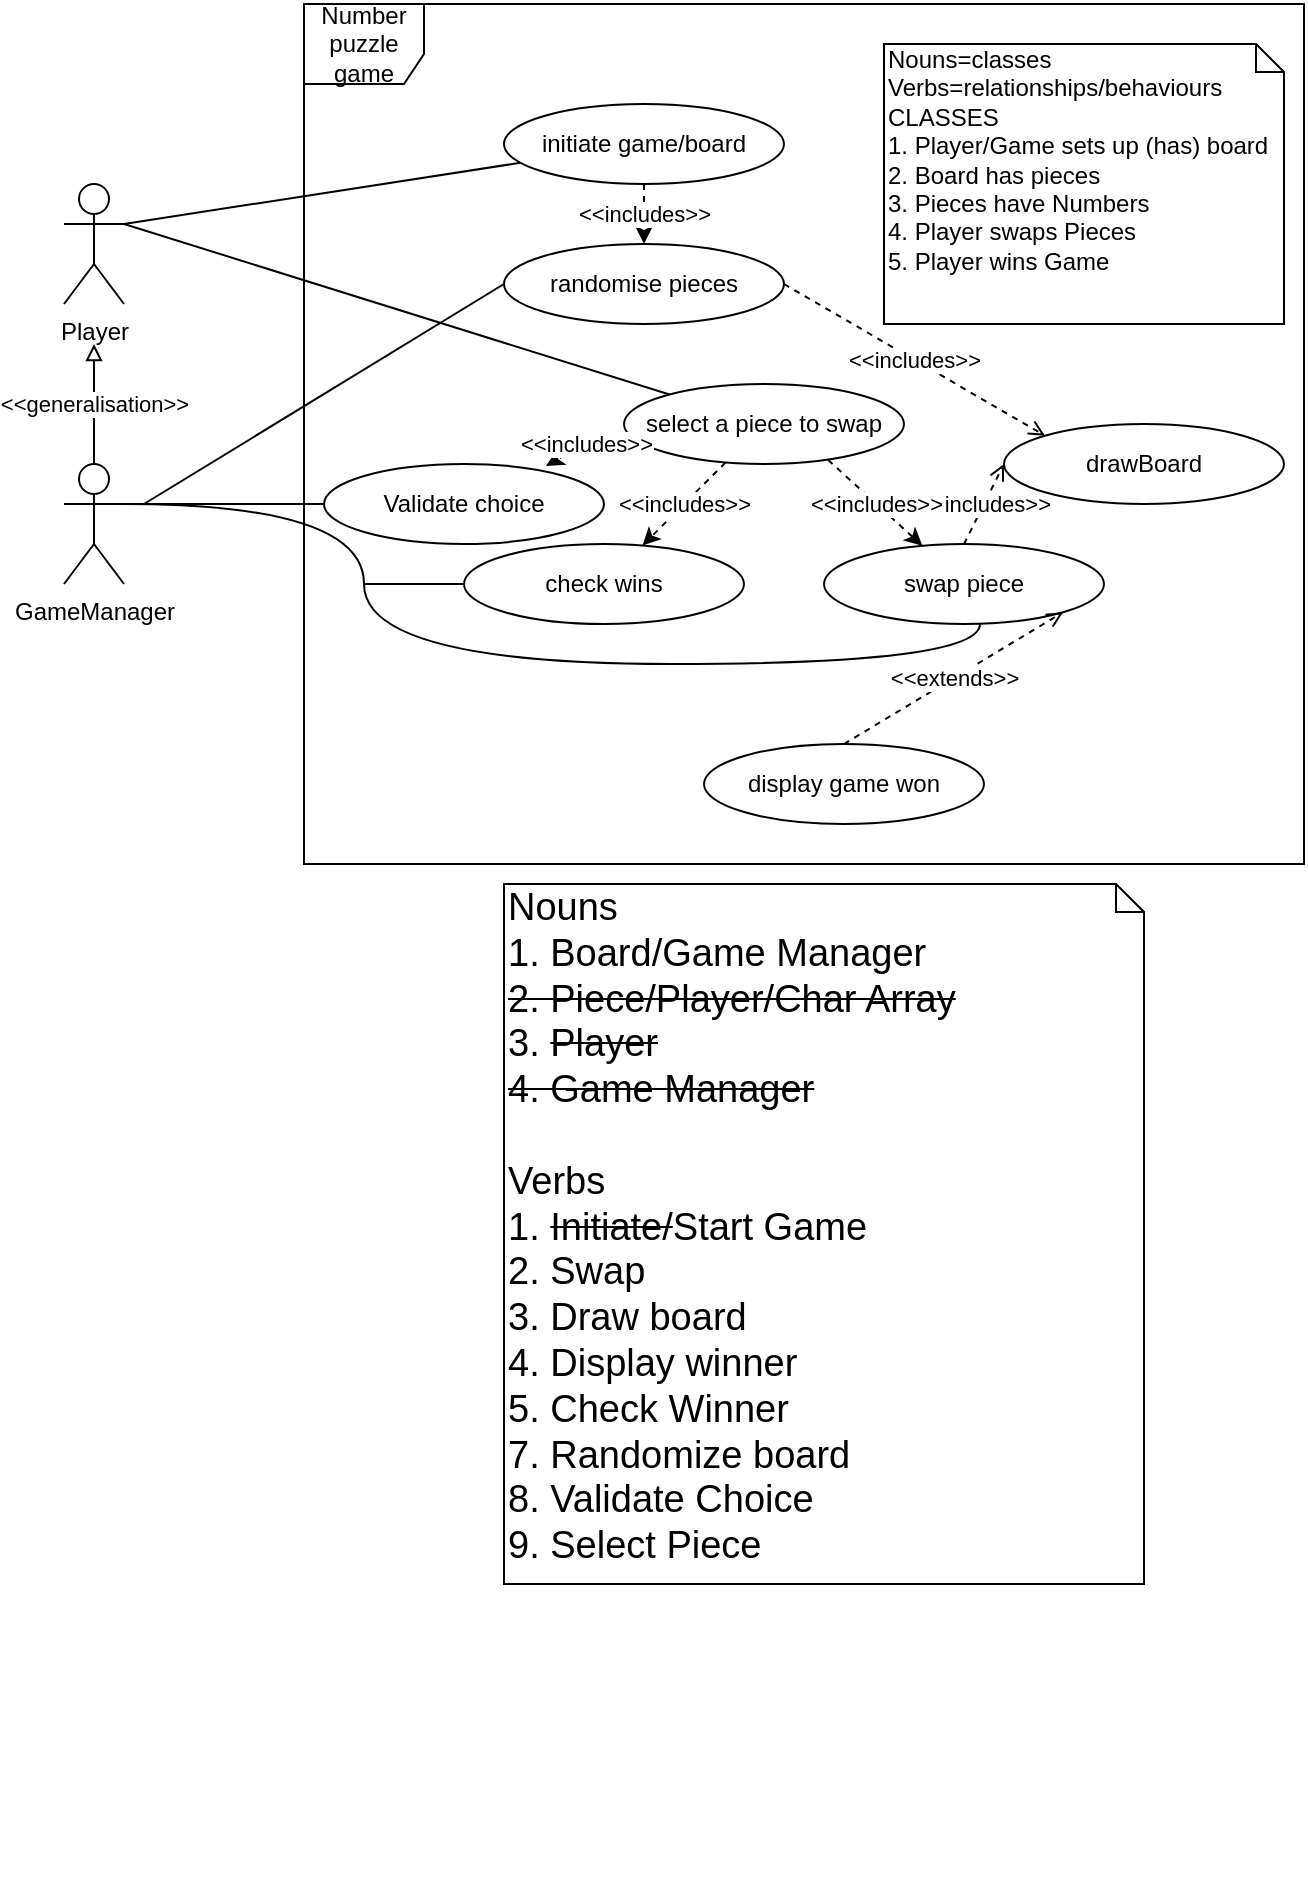 <mxfile version="13.3.5" type="device"><diagram id="IdNBwmiJnigs1RtNa83q" name="Page-1"><mxGraphModel dx="1086" dy="806" grid="1" gridSize="10" guides="1" tooltips="1" connect="1" arrows="1" fold="1" page="1" pageScale="1" pageWidth="827" pageHeight="1169" math="0" shadow="0"><root><mxCell id="0"/><mxCell id="1" parent="0"/><mxCell id="96fTeaMQMIRgcg0pagzj-1" value="Number puzzle game" style="shape=umlFrame;whiteSpace=wrap;html=1;width=60;height=40;" parent="1" vertex="1"><mxGeometry x="160" y="80" width="500" height="430" as="geometry"/></mxCell><mxCell id="96fTeaMQMIRgcg0pagzj-2" value="initiate game/board" style="ellipse;whiteSpace=wrap;html=1;" parent="1" vertex="1"><mxGeometry x="260" y="130" width="140" height="40" as="geometry"/></mxCell><mxCell id="96fTeaMQMIRgcg0pagzj-4" style="rounded=0;orthogonalLoop=1;jettySize=auto;html=1;exitX=1;exitY=0.333;exitDx=0;exitDy=0;exitPerimeter=0;endArrow=none;endFill=0;" parent="1" source="96fTeaMQMIRgcg0pagzj-3" target="96fTeaMQMIRgcg0pagzj-2" edge="1"><mxGeometry relative="1" as="geometry"/></mxCell><mxCell id="96fTeaMQMIRgcg0pagzj-13" style="edgeStyle=none;rounded=0;orthogonalLoop=1;jettySize=auto;html=1;exitX=1;exitY=0.333;exitDx=0;exitDy=0;exitPerimeter=0;endArrow=none;endFill=0;" parent="1" source="96fTeaMQMIRgcg0pagzj-3" target="96fTeaMQMIRgcg0pagzj-8" edge="1"><mxGeometry relative="1" as="geometry"/></mxCell><mxCell id="96fTeaMQMIRgcg0pagzj-3" value="Player" style="shape=umlActor;verticalLabelPosition=bottom;verticalAlign=top;html=1;" parent="1" vertex="1"><mxGeometry x="40" y="170" width="30" height="60" as="geometry"/></mxCell><mxCell id="96fTeaMQMIRgcg0pagzj-7" value="&amp;lt;&amp;lt;includes&amp;gt;&amp;gt;" style="edgeStyle=none;rounded=0;orthogonalLoop=1;jettySize=auto;html=1;endArrow=classic;endFill=1;dashed=1;entryX=0.5;entryY=0;entryDx=0;entryDy=0;" parent="1" source="96fTeaMQMIRgcg0pagzj-2" target="96fTeaMQMIRgcg0pagzj-6" edge="1"><mxGeometry relative="1" as="geometry"/></mxCell><mxCell id="X8iBVG8RjYTyhz7NYK7e-8" style="edgeStyle=none;rounded=0;orthogonalLoop=1;jettySize=auto;html=1;exitX=0;exitY=0.5;exitDx=0;exitDy=0;endArrow=none;endFill=0;" parent="1" source="96fTeaMQMIRgcg0pagzj-6" edge="1"><mxGeometry relative="1" as="geometry"><mxPoint x="80" y="330" as="targetPoint"/></mxGeometry></mxCell><mxCell id="JUWbi-Kb_jBR-JnxlkdH-4" value="&amp;lt;&amp;lt;includes&amp;gt;&amp;gt;" style="edgeStyle=none;rounded=0;orthogonalLoop=1;jettySize=auto;html=1;exitX=1;exitY=0.5;exitDx=0;exitDy=0;entryX=0;entryY=0;entryDx=0;entryDy=0;dashed=1;endArrow=open;endFill=0;" parent="1" source="96fTeaMQMIRgcg0pagzj-6" target="JUWbi-Kb_jBR-JnxlkdH-3" edge="1"><mxGeometry relative="1" as="geometry"/></mxCell><mxCell id="96fTeaMQMIRgcg0pagzj-6" value="randomise pieces" style="ellipse;whiteSpace=wrap;html=1;" parent="1" vertex="1"><mxGeometry x="260" y="200" width="140" height="40" as="geometry"/></mxCell><mxCell id="96fTeaMQMIRgcg0pagzj-10" value="&amp;lt;&amp;lt;includes&amp;gt;&amp;gt;" style="edgeStyle=none;rounded=0;orthogonalLoop=1;jettySize=auto;html=1;dashed=1;endArrow=classic;endFill=1;" parent="1" source="96fTeaMQMIRgcg0pagzj-8" target="96fTeaMQMIRgcg0pagzj-9" edge="1"><mxGeometry relative="1" as="geometry"/></mxCell><mxCell id="JUWbi-Kb_jBR-JnxlkdH-5" value="&amp;lt;&amp;lt;includes&amp;gt;&amp;gt;" style="edgeStyle=none;rounded=0;orthogonalLoop=1;jettySize=auto;html=1;exitX=0.66;exitY=0.628;exitDx=0;exitDy=0;entryX=0;entryY=0.5;entryDx=0;entryDy=0;dashed=1;endArrow=open;endFill=0;exitPerimeter=0;" parent="1" source="96fTeaMQMIRgcg0pagzj-1" target="JUWbi-Kb_jBR-JnxlkdH-3" edge="1"><mxGeometry relative="1" as="geometry"/></mxCell><mxCell id="96fTeaMQMIRgcg0pagzj-8" value="select a piece to swap" style="ellipse;whiteSpace=wrap;html=1;" parent="1" vertex="1"><mxGeometry x="320" y="270" width="140" height="40" as="geometry"/></mxCell><mxCell id="y4u9T7Xvd5T7TXuOSKKr-1" style="edgeStyle=orthogonalEdgeStyle;rounded=0;orthogonalLoop=1;jettySize=auto;html=1;exitX=0;exitY=0.5;exitDx=0;exitDy=0;endArrow=none;endFill=0;" parent="1" source="96fTeaMQMIRgcg0pagzj-9" edge="1"><mxGeometry relative="1" as="geometry"><mxPoint x="190" y="370" as="targetPoint"/></mxGeometry></mxCell><mxCell id="96fTeaMQMIRgcg0pagzj-9" value="check wins" style="ellipse;whiteSpace=wrap;html=1;" parent="1" vertex="1"><mxGeometry x="240" y="350" width="140" height="40" as="geometry"/></mxCell><mxCell id="96fTeaMQMIRgcg0pagzj-11" value="swap piece" style="ellipse;whiteSpace=wrap;html=1;" parent="1" vertex="1"><mxGeometry x="420" y="350" width="140" height="40" as="geometry"/></mxCell><mxCell id="96fTeaMQMIRgcg0pagzj-12" value="&amp;lt;&amp;lt;includes&amp;gt;&amp;gt;" style="edgeStyle=none;rounded=0;orthogonalLoop=1;jettySize=auto;html=1;dashed=1;endArrow=classic;endFill=1;exitX=0.729;exitY=0.95;exitDx=0;exitDy=0;exitPerimeter=0;" parent="1" source="96fTeaMQMIRgcg0pagzj-8" target="96fTeaMQMIRgcg0pagzj-11" edge="1"><mxGeometry relative="1" as="geometry"><mxPoint x="380.77" y="319.23" as="sourcePoint"/><mxPoint x="339.23" y="360.77" as="targetPoint"/></mxGeometry></mxCell><mxCell id="96fTeaMQMIRgcg0pagzj-14" value="Nouns=classes&lt;br&gt;Verbs=relationships/behaviours&lt;br&gt;CLASSES&lt;br&gt;1. Player/Game sets up (has) board&lt;br&gt;2. Board has pieces&lt;br&gt;3. Pieces have Numbers&lt;br&gt;4. Player swaps Pieces&lt;br&gt;5. Player wins Game" style="shape=note;whiteSpace=wrap;html=1;size=14;verticalAlign=top;align=left;spacingTop=-6;" parent="1" vertex="1"><mxGeometry x="450" y="100" width="200" height="140" as="geometry"/></mxCell><mxCell id="X8iBVG8RjYTyhz7NYK7e-2" value="&amp;lt;&amp;lt;generalisation&amp;gt;&amp;gt;" style="edgeStyle=orthogonalEdgeStyle;rounded=0;orthogonalLoop=1;jettySize=auto;html=1;exitX=0.5;exitY=0;exitDx=0;exitDy=0;exitPerimeter=0;endArrow=block;endFill=0;" parent="1" source="X8iBVG8RjYTyhz7NYK7e-1" edge="1"><mxGeometry relative="1" as="geometry"><mxPoint x="55" y="250" as="targetPoint"/></mxGeometry></mxCell><mxCell id="X8iBVG8RjYTyhz7NYK7e-4" style="edgeStyle=orthogonalEdgeStyle;curved=1;rounded=0;orthogonalLoop=1;jettySize=auto;html=1;exitX=1;exitY=0.333;exitDx=0;exitDy=0;exitPerimeter=0;entryX=0.557;entryY=1;entryDx=0;entryDy=0;entryPerimeter=0;endArrow=none;endFill=0;" parent="1" source="X8iBVG8RjYTyhz7NYK7e-1" target="96fTeaMQMIRgcg0pagzj-11" edge="1"><mxGeometry relative="1" as="geometry"><Array as="points"><mxPoint x="190" y="330"/><mxPoint x="190" y="410"/><mxPoint x="498" y="410"/></Array></mxGeometry></mxCell><mxCell id="X8iBVG8RjYTyhz7NYK7e-6" style="edgeStyle=none;rounded=0;orthogonalLoop=1;jettySize=auto;html=1;exitX=1;exitY=0.333;exitDx=0;exitDy=0;exitPerimeter=0;entryX=0;entryY=0.5;entryDx=0;entryDy=0;endArrow=none;endFill=0;" parent="1" source="X8iBVG8RjYTyhz7NYK7e-1" target="X8iBVG8RjYTyhz7NYK7e-5" edge="1"><mxGeometry relative="1" as="geometry"/></mxCell><mxCell id="X8iBVG8RjYTyhz7NYK7e-1" value="GameManager" style="shape=umlActor;verticalLabelPosition=bottom;verticalAlign=top;html=1;" parent="1" vertex="1"><mxGeometry x="40" y="310" width="30" height="60" as="geometry"/></mxCell><mxCell id="X8iBVG8RjYTyhz7NYK7e-5" value="Validate choice" style="ellipse;whiteSpace=wrap;html=1;" parent="1" vertex="1"><mxGeometry x="170" y="310" width="140" height="40" as="geometry"/></mxCell><mxCell id="X8iBVG8RjYTyhz7NYK7e-7" value="&amp;lt;&amp;lt;includes&amp;gt;&amp;gt;" style="edgeStyle=none;rounded=0;orthogonalLoop=1;jettySize=auto;html=1;dashed=1;endArrow=classic;endFill=1;entryX=0.793;entryY=0.025;entryDx=0;entryDy=0;entryPerimeter=0;" parent="1" source="96fTeaMQMIRgcg0pagzj-8" target="X8iBVG8RjYTyhz7NYK7e-5" edge="1"><mxGeometry relative="1" as="geometry"><mxPoint x="370.77" y="309.23" as="sourcePoint"/><mxPoint x="329.23" y="350.77" as="targetPoint"/><Array as="points"><mxPoint x="300" y="300"/></Array></mxGeometry></mxCell><mxCell id="JUWbi-Kb_jBR-JnxlkdH-2" value="&amp;lt;&amp;lt;extends&amp;gt;&amp;gt;" style="edgeStyle=none;rounded=0;orthogonalLoop=1;jettySize=auto;html=1;exitX=0.5;exitY=0;exitDx=0;exitDy=0;entryX=1;entryY=1;entryDx=0;entryDy=0;endArrow=open;endFill=0;dashed=1;" parent="1" source="JUWbi-Kb_jBR-JnxlkdH-1" target="96fTeaMQMIRgcg0pagzj-11" edge="1"><mxGeometry relative="1" as="geometry"/></mxCell><mxCell id="JUWbi-Kb_jBR-JnxlkdH-1" value="display game won" style="ellipse;whiteSpace=wrap;html=1;" parent="1" vertex="1"><mxGeometry x="360" y="450" width="140" height="40" as="geometry"/></mxCell><mxCell id="JUWbi-Kb_jBR-JnxlkdH-3" value="drawBoard" style="ellipse;whiteSpace=wrap;html=1;" parent="1" vertex="1"><mxGeometry x="510" y="290" width="140" height="40" as="geometry"/></mxCell><mxCell id="zpmoeXg3zkTxP7YPx77v-4" value="Nouns&lt;br style=&quot;font-size: 19px&quot;&gt;1. Board/Game Manager&lt;br style=&quot;font-size: 19px&quot;&gt;&lt;strike&gt;2. Piece/Player/Char Array&lt;br&gt;&lt;/strike&gt;3. &lt;strike&gt;Player&lt;/strike&gt;&lt;br&gt;&lt;strike&gt;4. Game Manager&lt;br&gt;&lt;/strike&gt;&lt;br style=&quot;font-size: 19px&quot;&gt;Verbs&lt;br style=&quot;font-size: 19px&quot;&gt;1. &lt;strike&gt;Initiate/&lt;/strike&gt;Start Game&lt;br&gt;2. Swap&lt;br&gt;3. Draw board&lt;br&gt;4. Display winner&lt;br&gt;5. Check Winner&lt;br&gt;7. Randomize board&lt;br&gt;8. Validate Choice&lt;br&gt;9. Select Piece" style="shape=note;whiteSpace=wrap;html=1;size=14;verticalAlign=top;align=left;spacingTop=-6;fontSize=19;" vertex="1" parent="1"><mxGeometry x="260" y="520" width="320" height="350" as="geometry"/></mxCell><mxCell id="zpmoeXg3zkTxP7YPx77v-5" value="&lt;br&gt;" style="text;html=1;align=center;verticalAlign=middle;resizable=0;points=[];autosize=1;" vertex="1" parent="1"><mxGeometry x="329" y="1006" width="20" height="20" as="geometry"/></mxCell></root></mxGraphModel></diagram></mxfile>